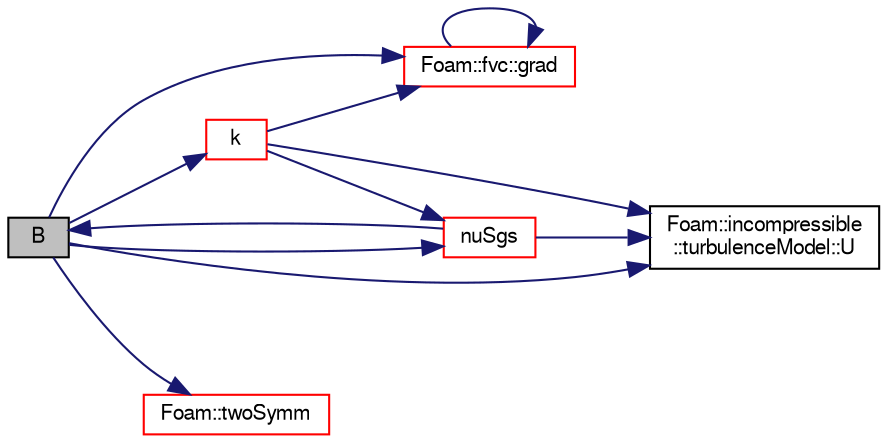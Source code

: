 digraph "B"
{
  bgcolor="transparent";
  edge [fontname="FreeSans",fontsize="10",labelfontname="FreeSans",labelfontsize="10"];
  node [fontname="FreeSans",fontsize="10",shape=record];
  rankdir="LR";
  Node3649 [label="B",height=0.2,width=0.4,color="black", fillcolor="grey75", style="filled", fontcolor="black"];
  Node3649 -> Node3650 [color="midnightblue",fontsize="10",style="solid",fontname="FreeSans"];
  Node3650 [label="Foam::fvc::grad",height=0.2,width=0.4,color="red",URL="$a21134.html#a7c00ec90ecc15ed3005255e42c52827a"];
  Node3650 -> Node3650 [color="midnightblue",fontsize="10",style="solid",fontname="FreeSans"];
  Node3649 -> Node3653 [color="midnightblue",fontsize="10",style="solid",fontname="FreeSans"];
  Node3653 [label="k",height=0.2,width=0.4,color="red",URL="$a30902.html#a2e01d66cd4db498fd5e869ea66925978",tooltip="Return SGS kinetic energy. "];
  Node3653 -> Node3650 [color="midnightblue",fontsize="10",style="solid",fontname="FreeSans"];
  Node3653 -> Node3658 [color="midnightblue",fontsize="10",style="solid",fontname="FreeSans"];
  Node3658 [label="nuSgs",height=0.2,width=0.4,color="red",URL="$a30902.html#abde47ef2bb39f49cb72a765c4fd8cc3c",tooltip="Return SGS viscosity. "];
  Node3658 -> Node3649 [color="midnightblue",fontsize="10",style="solid",fontname="FreeSans"];
  Node3658 -> Node4025 [color="midnightblue",fontsize="10",style="solid",fontname="FreeSans"];
  Node4025 [label="Foam::incompressible\l::turbulenceModel::U",height=0.2,width=0.4,color="black",URL="$a31102.html#a536d168d7b335fe81f506f232b5b4872",tooltip="Access function to velocity field. "];
  Node3653 -> Node4025 [color="midnightblue",fontsize="10",style="solid",fontname="FreeSans"];
  Node3649 -> Node3658 [color="midnightblue",fontsize="10",style="solid",fontname="FreeSans"];
  Node3649 -> Node4024 [color="midnightblue",fontsize="10",style="solid",fontname="FreeSans"];
  Node4024 [label="Foam::twoSymm",height=0.2,width=0.4,color="red",URL="$a21124.html#a446550beb700669a32e76d9b87d5e043"];
  Node3649 -> Node4025 [color="midnightblue",fontsize="10",style="solid",fontname="FreeSans"];
}
